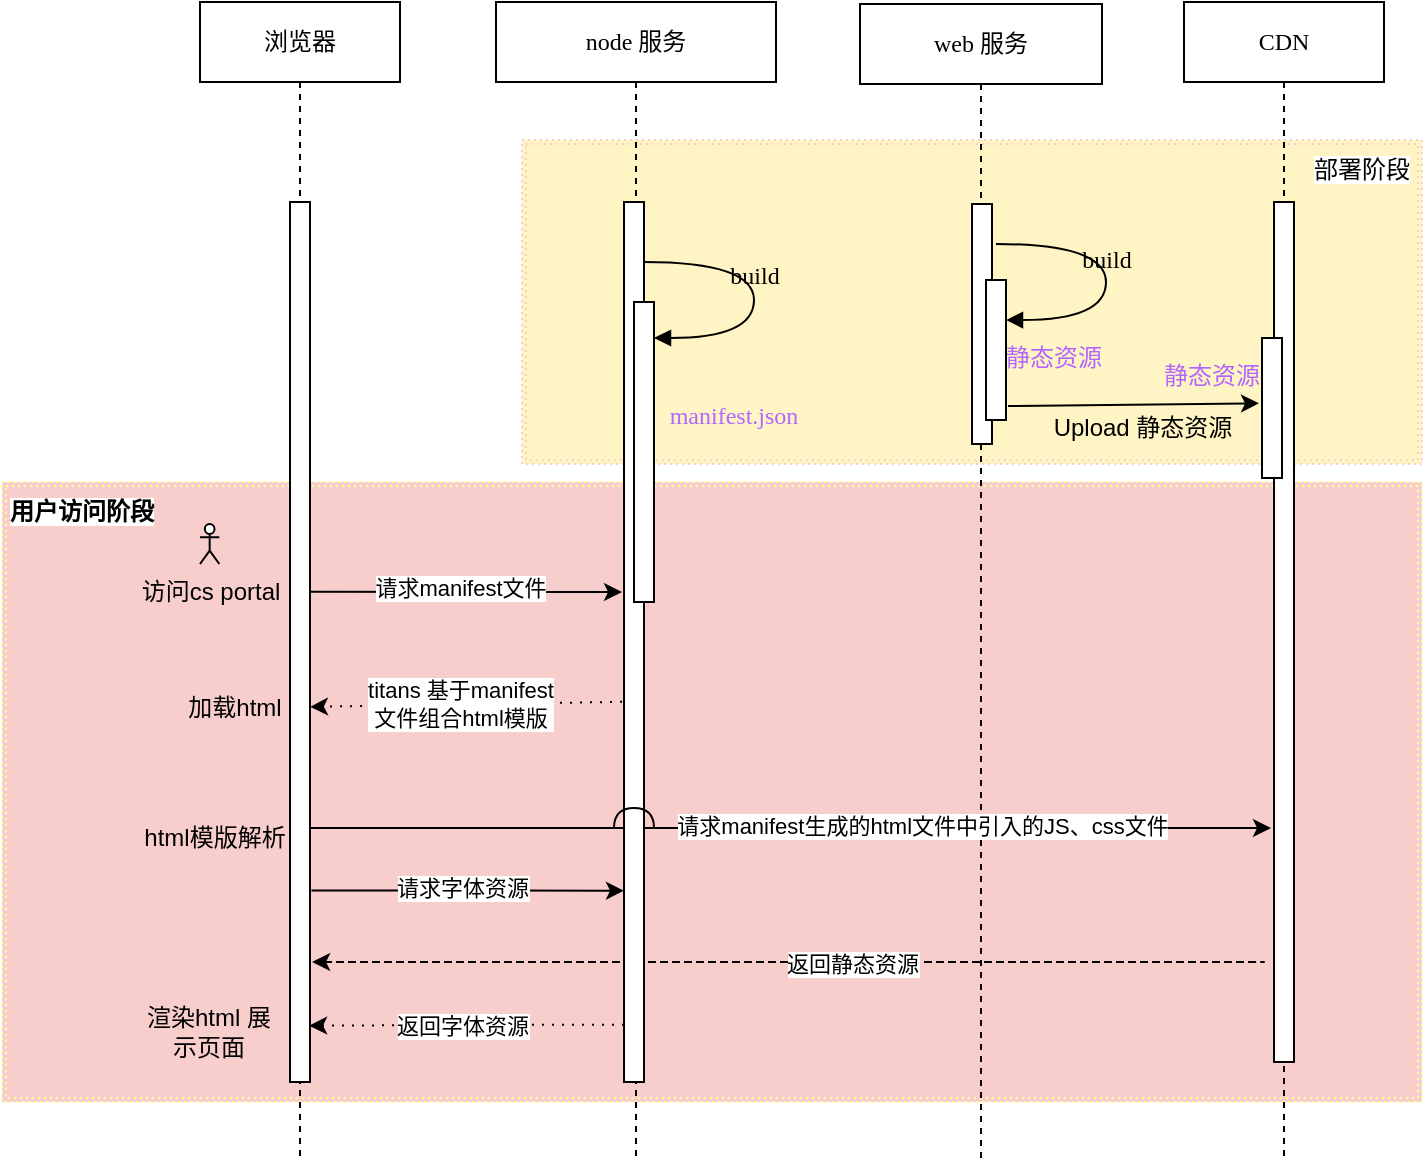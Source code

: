 <mxfile version="21.3.5" type="github">
  <diagram name="Page-1" id="13e1069c-82ec-6db2-03f1-153e76fe0fe0">
    <mxGraphModel dx="1096" dy="661" grid="1" gridSize="10" guides="1" tooltips="1" connect="1" arrows="1" fold="1" page="1" pageScale="1" pageWidth="1100" pageHeight="850" background="none" math="0" shadow="0">
      <root>
        <mxCell id="0" />
        <mxCell id="1" parent="0" />
        <mxCell id="LEHD35XZwmWax5-iAwda-49" value="" style="shape=ext;double=1;rounded=0;whiteSpace=wrap;html=1;dashed=1;dashPattern=1 2;strokeColor=#FFFF99;fillColor=#f8cecc;" vertex="1" parent="1">
          <mxGeometry x="160" y="370" width="710" height="310" as="geometry" />
        </mxCell>
        <mxCell id="LEHD35XZwmWax5-iAwda-47" value="" style="shape=ext;double=1;rounded=0;whiteSpace=wrap;html=1;dashed=1;dashPattern=1 2;strokeColor=#F8CECC;fillColor=#FFF4C3;" vertex="1" parent="1">
          <mxGeometry x="420" y="199" width="450" height="162" as="geometry" />
        </mxCell>
        <mxCell id="7baba1c4bc27f4b0-2" value="node 服务" style="shape=umlLifeline;perimeter=lifelinePerimeter;whiteSpace=wrap;html=1;container=0;collapsible=0;recursiveResize=0;outlineConnect=0;rounded=0;shadow=0;comic=0;labelBackgroundColor=none;strokeWidth=1;fontFamily=Verdana;fontSize=12;align=center;" parent="1" vertex="1">
          <mxGeometry x="407" y="130" width="140" height="580" as="geometry" />
        </mxCell>
        <mxCell id="7baba1c4bc27f4b0-3" value="web 服务" style="shape=umlLifeline;perimeter=lifelinePerimeter;whiteSpace=wrap;html=1;container=1;collapsible=0;recursiveResize=0;outlineConnect=0;rounded=0;shadow=0;comic=0;labelBackgroundColor=none;strokeWidth=1;fontFamily=Verdana;fontSize=12;align=center;" parent="1" vertex="1">
          <mxGeometry x="589" y="131" width="121" height="580" as="geometry" />
        </mxCell>
        <mxCell id="7baba1c4bc27f4b0-13" value="" style="html=1;points=[];perimeter=orthogonalPerimeter;rounded=0;shadow=0;comic=0;labelBackgroundColor=none;strokeWidth=1;fontFamily=Verdana;fontSize=12;align=center;" parent="7baba1c4bc27f4b0-3" vertex="1">
          <mxGeometry x="56" y="100" width="10" height="120" as="geometry" />
        </mxCell>
        <mxCell id="LEHD35XZwmWax5-iAwda-9" value="&lt;font color=&quot;#b266ff&quot; style=&quot;font-size: 12px;&quot;&gt;静态资源&lt;/font&gt;" style="text;html=1;strokeColor=none;fillColor=none;align=center;verticalAlign=middle;whiteSpace=wrap;rounded=0;fontSize=20;fontFamily=Architects Daughter;" vertex="1" parent="7baba1c4bc27f4b0-3">
          <mxGeometry x="67" y="158" width="60" height="30" as="geometry" />
        </mxCell>
        <mxCell id="LEHD35XZwmWax5-iAwda-19" value="build" style="html=1;verticalAlign=bottom;endArrow=block;labelBackgroundColor=none;fontFamily=Verdana;fontSize=12;elbow=vertical;edgeStyle=orthogonalEdgeStyle;curved=1;entryX=1;entryY=0.286;entryPerimeter=0;exitX=1.038;exitY=0.345;exitPerimeter=0;rounded=0;" edge="1" parent="7baba1c4bc27f4b0-3">
          <mxGeometry relative="1" as="geometry">
            <mxPoint x="68" y="120" as="sourcePoint" />
            <mxPoint x="73" y="158.02" as="targetPoint" />
            <Array as="points">
              <mxPoint x="123" y="120" />
              <mxPoint x="123" y="158" />
            </Array>
          </mxGeometry>
        </mxCell>
        <mxCell id="LEHD35XZwmWax5-iAwda-20" value="" style="html=1;points=[];perimeter=orthogonalPerimeter;rounded=0;shadow=0;comic=0;labelBackgroundColor=none;strokeWidth=1;fontFamily=Verdana;fontSize=12;align=center;" vertex="1" parent="7baba1c4bc27f4b0-3">
          <mxGeometry x="63" y="138" width="10" height="70" as="geometry" />
        </mxCell>
        <mxCell id="LEHD35XZwmWax5-iAwda-22" value="" style="endArrow=classic;html=1;entryX=-0.15;entryY=0.466;entryDx=0;entryDy=0;entryPerimeter=0;" edge="1" parent="7baba1c4bc27f4b0-3" target="LEHD35XZwmWax5-iAwda-12">
          <mxGeometry width="50" height="50" relative="1" as="geometry">
            <mxPoint x="74" y="201" as="sourcePoint" />
            <mxPoint x="201.61" y="202.71" as="targetPoint" />
          </mxGeometry>
        </mxCell>
        <mxCell id="LEHD35XZwmWax5-iAwda-42" value="" style="endArrow=classic;html=1;dashed=1;" edge="1" parent="7baba1c4bc27f4b0-3">
          <mxGeometry width="50" height="50" relative="1" as="geometry">
            <mxPoint x="-268" y="479" as="sourcePoint" />
            <mxPoint x="-273.944" y="479" as="targetPoint" />
            <Array as="points">
              <mxPoint x="207" y="479" />
            </Array>
          </mxGeometry>
        </mxCell>
        <mxCell id="LEHD35XZwmWax5-iAwda-43" value="返回静态资源" style="edgeLabel;html=1;align=center;verticalAlign=middle;resizable=0;points=[];" vertex="1" connectable="0" parent="LEHD35XZwmWax5-iAwda-42">
          <mxGeometry x="0.098" y="1" relative="1" as="geometry">
            <mxPoint x="-161" as="offset" />
          </mxGeometry>
        </mxCell>
        <mxCell id="7baba1c4bc27f4b0-4" value="CDN" style="shape=umlLifeline;perimeter=lifelinePerimeter;whiteSpace=wrap;html=1;container=1;collapsible=0;recursiveResize=0;outlineConnect=0;rounded=0;shadow=0;comic=0;labelBackgroundColor=none;strokeWidth=1;fontFamily=Verdana;fontSize=12;align=center;" parent="1" vertex="1">
          <mxGeometry x="751" y="130" width="100" height="580" as="geometry" />
        </mxCell>
        <mxCell id="LEHD35XZwmWax5-iAwda-26" value="Upload 静态资源" style="text;html=1;strokeColor=none;fillColor=none;align=center;verticalAlign=middle;whiteSpace=wrap;rounded=0;" vertex="1" parent="7baba1c4bc27f4b0-4">
          <mxGeometry x="-71" y="198" width="101" height="30" as="geometry" />
        </mxCell>
        <mxCell id="LEHD35XZwmWax5-iAwda-27" value="&lt;font color=&quot;#b266ff&quot; style=&quot;font-size: 12px;&quot;&gt;静态资源&lt;/font&gt;" style="text;html=1;strokeColor=none;fillColor=none;align=center;verticalAlign=middle;whiteSpace=wrap;rounded=0;fontSize=20;fontFamily=Architects Daughter;" vertex="1" parent="7baba1c4bc27f4b0-4">
          <mxGeometry x="-16" y="168" width="60" height="30" as="geometry" />
        </mxCell>
        <mxCell id="7baba1c4bc27f4b0-8" value="浏览器" style="shape=umlLifeline;perimeter=lifelinePerimeter;whiteSpace=wrap;html=1;container=1;collapsible=0;recursiveResize=0;outlineConnect=0;rounded=0;shadow=0;comic=0;labelBackgroundColor=none;strokeWidth=1;fontFamily=Verdana;fontSize=12;align=center;" parent="1" vertex="1">
          <mxGeometry x="259" y="130" width="100" height="580" as="geometry" />
        </mxCell>
        <mxCell id="7baba1c4bc27f4b0-9" value="" style="html=1;points=[];perimeter=orthogonalPerimeter;rounded=0;shadow=0;comic=0;labelBackgroundColor=none;strokeWidth=1;fontFamily=Verdana;fontSize=12;align=center;" parent="7baba1c4bc27f4b0-8" vertex="1">
          <mxGeometry x="45" y="100" width="10" height="440" as="geometry" />
        </mxCell>
        <mxCell id="LEHD35XZwmWax5-iAwda-44" value="html模版解析" style="text;html=1;strokeColor=none;fillColor=none;align=center;verticalAlign=middle;whiteSpace=wrap;rounded=0;" vertex="1" parent="7baba1c4bc27f4b0-8">
          <mxGeometry x="-30" y="403" width="75" height="30" as="geometry" />
        </mxCell>
        <mxCell id="LEHD35XZwmWax5-iAwda-46" value="加载html" style="text;html=1;strokeColor=none;fillColor=none;align=center;verticalAlign=middle;whiteSpace=wrap;rounded=0;" vertex="1" parent="7baba1c4bc27f4b0-8">
          <mxGeometry x="-20" y="338" width="75" height="30" as="geometry" />
        </mxCell>
        <mxCell id="LEHD35XZwmWax5-iAwda-30" value="访问cs portal" style="shape=umlActor;verticalLabelPosition=bottom;verticalAlign=top;html=1;outlineConnect=0;" vertex="1" parent="7baba1c4bc27f4b0-8">
          <mxGeometry y="261" width="9.67" height="20" as="geometry" />
        </mxCell>
        <mxCell id="LEHD35XZwmWax5-iAwda-45" value="渲染html 展示页面" style="text;html=1;strokeColor=none;fillColor=none;align=center;verticalAlign=middle;whiteSpace=wrap;rounded=0;" vertex="1" parent="7baba1c4bc27f4b0-8">
          <mxGeometry x="-32.66" y="500" width="75" height="30" as="geometry" />
        </mxCell>
        <mxCell id="LEHD35XZwmWax5-iAwda-39" value="" style="endArrow=classic;html=1;edgeStyle=entityRelationEdgeStyle;" edge="1" parent="7baba1c4bc27f4b0-8">
          <mxGeometry width="50" height="50" relative="1" as="geometry">
            <mxPoint x="55" y="413" as="sourcePoint" />
            <mxPoint x="535.5" y="413" as="targetPoint" />
          </mxGeometry>
        </mxCell>
        <mxCell id="LEHD35XZwmWax5-iAwda-41" value="请求manifest生成的html文件中引入的JS、css文件" style="edgeLabel;html=1;align=center;verticalAlign=middle;resizable=0;points=[];" vertex="1" connectable="0" parent="LEHD35XZwmWax5-iAwda-39">
          <mxGeometry x="0.098" y="1" relative="1" as="geometry">
            <mxPoint x="42" as="offset" />
          </mxGeometry>
        </mxCell>
        <mxCell id="7baba1c4bc27f4b0-16" value="" style="html=1;points=[];perimeter=orthogonalPerimeter;rounded=0;shadow=0;comic=0;labelBackgroundColor=none;strokeWidth=1;fontFamily=Verdana;fontSize=12;align=center;" parent="1" vertex="1">
          <mxGeometry x="796" y="230" width="10" height="430" as="geometry" />
        </mxCell>
        <mxCell id="LEHD35XZwmWax5-iAwda-12" value="" style="html=1;points=[];perimeter=orthogonalPerimeter;rounded=0;shadow=0;comic=0;labelBackgroundColor=none;strokeWidth=1;fontFamily=Verdana;fontSize=12;align=center;" vertex="1" parent="1">
          <mxGeometry x="790" y="298" width="10" height="70" as="geometry" />
        </mxCell>
        <mxCell id="LEHD35XZwmWax5-iAwda-21" value="&lt;font color=&quot;#b266ff&quot; style=&quot;font-size: 12px;&quot;&gt;manifest.json&lt;/font&gt;" style="text;html=1;strokeColor=none;fillColor=none;align=center;verticalAlign=middle;whiteSpace=wrap;rounded=0;fontSize=20;fontFamily=Architects Daughter;" vertex="1" parent="1">
          <mxGeometry x="496" y="318" width="60" height="30" as="geometry" />
        </mxCell>
        <mxCell id="LEHD35XZwmWax5-iAwda-31" value="" style="endArrow=classic;html=1;exitX=1.073;exitY=0.477;exitDx=0;exitDy=0;exitPerimeter=0;" edge="1" parent="1">
          <mxGeometry width="50" height="50" relative="1" as="geometry">
            <mxPoint x="313.73" y="424.88" as="sourcePoint" />
            <mxPoint x="470" y="425" as="targetPoint" />
          </mxGeometry>
        </mxCell>
        <mxCell id="LEHD35XZwmWax5-iAwda-32" value="请求manifest文件" style="edgeLabel;html=1;align=center;verticalAlign=middle;resizable=0;points=[];" vertex="1" connectable="0" parent="LEHD35XZwmWax5-iAwda-31">
          <mxGeometry x="-0.616" y="2" relative="1" as="geometry">
            <mxPoint x="45" as="offset" />
          </mxGeometry>
        </mxCell>
        <mxCell id="LEHD35XZwmWax5-iAwda-33" value="" style="endArrow=classic;html=1;dashed=1;dashPattern=1 4;exitX=-0.1;exitY=0.568;exitDx=0;exitDy=0;exitPerimeter=0;" edge="1" parent="1" source="7baba1c4bc27f4b0-10" target="LEHD35XZwmWax5-iAwda-46">
          <mxGeometry width="50" height="50" relative="1" as="geometry">
            <mxPoint x="470" y="473" as="sourcePoint" />
            <mxPoint x="320" y="473" as="targetPoint" />
            <Array as="points" />
          </mxGeometry>
        </mxCell>
        <mxCell id="LEHD35XZwmWax5-iAwda-34" value="titans 基于manifest&lt;br&gt;文件组合html模版" style="edgeLabel;html=1;align=center;verticalAlign=middle;resizable=0;points=[];" vertex="1" connectable="0" parent="LEHD35XZwmWax5-iAwda-33">
          <mxGeometry x="-0.143" relative="1" as="geometry">
            <mxPoint x="-14" as="offset" />
          </mxGeometry>
        </mxCell>
        <mxCell id="7baba1c4bc27f4b0-10" value="" style="html=1;points=[];perimeter=orthogonalPerimeter;rounded=0;shadow=0;comic=0;labelBackgroundColor=none;strokeWidth=1;fontFamily=Verdana;fontSize=12;align=center;" parent="1" vertex="1">
          <mxGeometry x="471" y="230" width="10" height="440" as="geometry" />
        </mxCell>
        <mxCell id="LEHD35XZwmWax5-iAwda-48" value="&lt;span style=&quot;background-color: rgb(255, 255, 255);&quot;&gt;部署阶段&lt;/span&gt;" style="text;html=1;strokeColor=none;fillColor=none;align=center;verticalAlign=middle;whiteSpace=wrap;rounded=0;" vertex="1" parent="1">
          <mxGeometry x="810" y="199" width="60" height="30" as="geometry" />
        </mxCell>
        <mxCell id="LEHD35XZwmWax5-iAwda-50" value="&lt;b style=&quot;background-color: rgb(255, 255, 255);&quot;&gt;用户访问阶段&lt;/b&gt;" style="text;html=1;strokeColor=none;fillColor=none;align=center;verticalAlign=middle;whiteSpace=wrap;rounded=0;" vertex="1" parent="1">
          <mxGeometry x="160" y="370" width="80" height="30" as="geometry" />
        </mxCell>
        <mxCell id="LEHD35XZwmWax5-iAwda-7" value="" style="html=1;points=[];perimeter=orthogonalPerimeter;rounded=0;shadow=0;comic=0;labelBackgroundColor=none;strokeWidth=1;fontFamily=Verdana;fontSize=12;align=center;" vertex="1" parent="1">
          <mxGeometry x="476" y="280" width="10" height="150" as="geometry" />
        </mxCell>
        <mxCell id="LEHD35XZwmWax5-iAwda-52" value="build" style="html=1;verticalAlign=bottom;endArrow=block;labelBackgroundColor=none;fontFamily=Verdana;fontSize=12;elbow=vertical;edgeStyle=orthogonalEdgeStyle;curved=1;entryX=1;entryY=0.286;entryPerimeter=0;exitX=1.038;exitY=0.345;exitPerimeter=0;rounded=0;" edge="1" parent="1">
          <mxGeometry relative="1" as="geometry">
            <mxPoint x="481" y="259.98" as="sourcePoint" />
            <mxPoint x="486" y="298" as="targetPoint" />
            <Array as="points">
              <mxPoint x="536" y="259.98" />
              <mxPoint x="536" y="297.98" />
            </Array>
          </mxGeometry>
        </mxCell>
        <mxCell id="LEHD35XZwmWax5-iAwda-55" value="" style="endArrow=classic;html=1;exitX=1.073;exitY=0.477;exitDx=0;exitDy=0;exitPerimeter=0;" edge="1" parent="1">
          <mxGeometry width="50" height="50" relative="1" as="geometry">
            <mxPoint x="314.73" y="574.23" as="sourcePoint" />
            <mxPoint x="471" y="574.35" as="targetPoint" />
          </mxGeometry>
        </mxCell>
        <mxCell id="LEHD35XZwmWax5-iAwda-56" value="请求字体资源" style="edgeLabel;html=1;align=center;verticalAlign=middle;resizable=0;points=[];" vertex="1" connectable="0" parent="LEHD35XZwmWax5-iAwda-55">
          <mxGeometry x="-0.616" y="2" relative="1" as="geometry">
            <mxPoint x="45" as="offset" />
          </mxGeometry>
        </mxCell>
        <mxCell id="LEHD35XZwmWax5-iAwda-57" value="" style="endArrow=classic;html=1;dashed=1;dashPattern=1 4;entryX=0.958;entryY=0.936;entryDx=0;entryDy=0;entryPerimeter=0;" edge="1" parent="1" target="7baba1c4bc27f4b0-9">
          <mxGeometry width="50" height="50" relative="1" as="geometry">
            <mxPoint x="471" y="641.35" as="sourcePoint" />
            <mxPoint x="320" y="641" as="targetPoint" />
            <Array as="points">
              <mxPoint x="421" y="641.35" />
            </Array>
          </mxGeometry>
        </mxCell>
        <mxCell id="LEHD35XZwmWax5-iAwda-58" value="返回字体资源" style="edgeLabel;html=1;align=center;verticalAlign=middle;resizable=0;points=[];" vertex="1" connectable="0" parent="LEHD35XZwmWax5-iAwda-57">
          <mxGeometry x="-0.143" relative="1" as="geometry">
            <mxPoint x="-14" as="offset" />
          </mxGeometry>
        </mxCell>
        <mxCell id="LEHD35XZwmWax5-iAwda-60" value="" style="endArrow=none;html=1;edgeStyle=orthogonalEdgeStyle;curved=1;" edge="1" parent="1">
          <mxGeometry width="50" height="50" relative="1" as="geometry">
            <mxPoint x="486" y="543" as="sourcePoint" />
            <mxPoint x="466" y="543" as="targetPoint" />
            <Array as="points">
              <mxPoint x="486" y="533" />
              <mxPoint x="466" y="533" />
            </Array>
          </mxGeometry>
        </mxCell>
      </root>
    </mxGraphModel>
  </diagram>
</mxfile>
